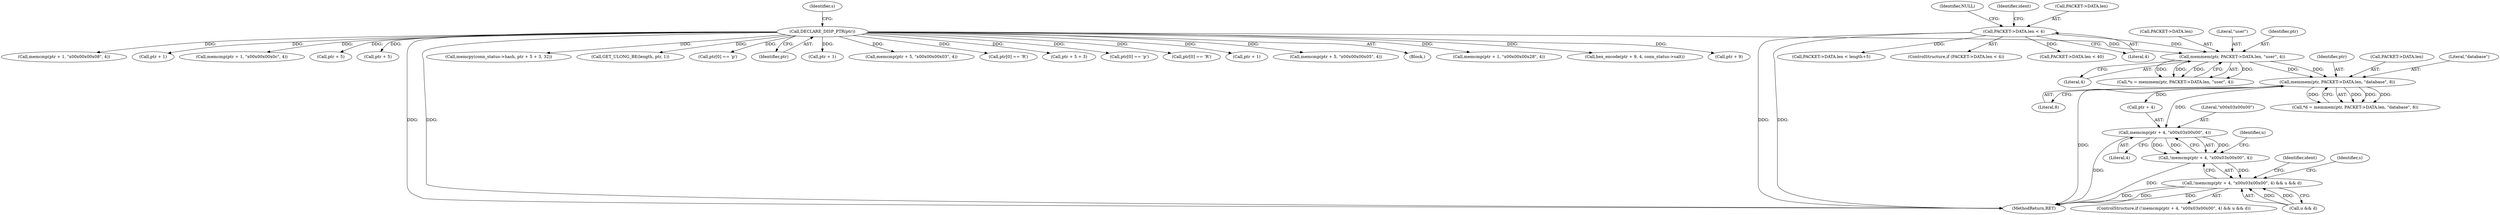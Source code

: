 digraph "0_ettercap_e3abe7d7585ecc420a7cab73313216613aadad5a@API" {
"1000193" [label="(Call,memcmp(ptr + 4, \"\x00\x03\x00\x00\", 4))"];
"1000181" [label="(Call,memmem(ptr, PACKET->DATA.len, \"database\", 8))"];
"1000169" [label="(Call,memmem(ptr, PACKET->DATA.len, \"user\", 4))"];
"1000114" [label="(Call,DECLARE_DISP_PTR(ptr))"];
"1000141" [label="(Call,PACKET->DATA.len < 4)"];
"1000192" [label="(Call,!memcmp(ptr + 4, \"\x00\x03\x00\x00\", 4))"];
"1000191" [label="(Call,!memcmp(ptr + 4, \"\x00\x03\x00\x00\", 4) && u && d)"];
"1000570" [label="(Call,ptr + 5)"];
"1000520" [label="(Call,ptr + 5)"];
"1000190" [label="(ControlStructure,if (!memcmp(ptr + 4, \"\x00\x03\x00\x00\", 4) && u && d))"];
"1000177" [label="(Literal,4)"];
"1000194" [label="(Call,ptr + 4)"];
"1000192" [label="(Call,!memcmp(ptr + 4, \"\x00\x03\x00\x00\", 4))"];
"1000114" [label="(Call,DECLARE_DISP_PTR(ptr))"];
"1000592" [label="(MethodReturn,RET)"];
"1000589" [label="(Identifier,ident)"];
"1000141" [label="(Call,PACKET->DATA.len < 4)"];
"1000200" [label="(Identifier,u)"];
"1000118" [label="(Identifier,s)"];
"1000324" [label="(Call,memcpy(conn_status->hash, ptr + 5 + 3, 32))"];
"1000390" [label="(Call,GET_ULONG_BE(length, ptr, 1))"];
"1000286" [label="(Call,ptr[0] == 'p')"];
"1000406" [label="(Call,PACKET->DATA.len < length+5)"];
"1000152" [label="(Identifier,ident)"];
"1000115" [label="(Identifier,ptr)"];
"1000513" [label="(Call,ptr + 1)"];
"1000569" [label="(Call,memcmp(ptr + 5, \"\x00\x00\x00\x03\", 4))"];
"1000182" [label="(Identifier,ptr)"];
"1000198" [label="(Literal,4)"];
"1000140" [label="(ControlStructure,if (PACKET->DATA.len < 4))"];
"1000142" [label="(Call,PACKET->DATA.len)"];
"1000191" [label="(Call,!memcmp(ptr + 4, \"\x00\x03\x00\x00\", 4) && u && d)"];
"1000505" [label="(Call,ptr[0] == 'R')"];
"1000171" [label="(Call,PACKET->DATA.len)"];
"1000183" [label="(Call,PACKET->DATA.len)"];
"1000197" [label="(Literal,\"\x00\x03\x00\x00\")"];
"1000205" [label="(Identifier,s)"];
"1000328" [label="(Call,ptr + 5 + 3)"];
"1000189" [label="(Literal,8)"];
"1000176" [label="(Literal,\"user\")"];
"1000376" [label="(Call,ptr[0] == 'p')"];
"1000555" [label="(Call,ptr[0] == 'R')"];
"1000301" [label="(Call,ptr + 1)"];
"1000170" [label="(Identifier,ptr)"];
"1000519" [label="(Call,memcmp(ptr + 5, \"\x00\x00\x00\x05\", 4))"];
"1000149" [label="(Identifier,NULL)"];
"1000113" [label="(Block,)"];
"1000312" [label="(Call,PACKET->DATA.len < 40)"];
"1000300" [label="(Call,memcmp(ptr + 1, \"\x00\x00\x00\x28\", 4))"];
"1000538" [label="(Call,hex_encode(ptr + 9, 4, conn_status->salt))"];
"1000539" [label="(Call,ptr + 9)"];
"1000188" [label="(Literal,\"database\")"];
"1000147" [label="(Literal,4)"];
"1000179" [label="(Call,*d = memmem(ptr, PACKET->DATA.len, \"database\", 8))"];
"1000562" [label="(Call,memcmp(ptr + 1, \"\x00\x00\x00\x08\", 4))"];
"1000193" [label="(Call,memcmp(ptr + 4, \"\x00\x03\x00\x00\", 4))"];
"1000181" [label="(Call,memmem(ptr, PACKET->DATA.len, \"database\", 8))"];
"1000167" [label="(Call,*u = memmem(ptr, PACKET->DATA.len, \"user\", 4))"];
"1000563" [label="(Call,ptr + 1)"];
"1000512" [label="(Call,memcmp(ptr + 1, \"\x00\x00\x00\x0c\", 4))"];
"1000199" [label="(Call,u && d)"];
"1000169" [label="(Call,memmem(ptr, PACKET->DATA.len, \"user\", 4))"];
"1000193" -> "1000192"  [label="AST: "];
"1000193" -> "1000198"  [label="CFG: "];
"1000194" -> "1000193"  [label="AST: "];
"1000197" -> "1000193"  [label="AST: "];
"1000198" -> "1000193"  [label="AST: "];
"1000192" -> "1000193"  [label="CFG: "];
"1000193" -> "1000592"  [label="DDG: "];
"1000193" -> "1000192"  [label="DDG: "];
"1000193" -> "1000192"  [label="DDG: "];
"1000193" -> "1000192"  [label="DDG: "];
"1000181" -> "1000193"  [label="DDG: "];
"1000181" -> "1000179"  [label="AST: "];
"1000181" -> "1000189"  [label="CFG: "];
"1000182" -> "1000181"  [label="AST: "];
"1000183" -> "1000181"  [label="AST: "];
"1000188" -> "1000181"  [label="AST: "];
"1000189" -> "1000181"  [label="AST: "];
"1000179" -> "1000181"  [label="CFG: "];
"1000181" -> "1000592"  [label="DDG: "];
"1000181" -> "1000179"  [label="DDG: "];
"1000181" -> "1000179"  [label="DDG: "];
"1000181" -> "1000179"  [label="DDG: "];
"1000181" -> "1000179"  [label="DDG: "];
"1000169" -> "1000181"  [label="DDG: "];
"1000169" -> "1000181"  [label="DDG: "];
"1000181" -> "1000194"  [label="DDG: "];
"1000169" -> "1000167"  [label="AST: "];
"1000169" -> "1000177"  [label="CFG: "];
"1000170" -> "1000169"  [label="AST: "];
"1000171" -> "1000169"  [label="AST: "];
"1000176" -> "1000169"  [label="AST: "];
"1000177" -> "1000169"  [label="AST: "];
"1000167" -> "1000169"  [label="CFG: "];
"1000169" -> "1000167"  [label="DDG: "];
"1000169" -> "1000167"  [label="DDG: "];
"1000169" -> "1000167"  [label="DDG: "];
"1000169" -> "1000167"  [label="DDG: "];
"1000114" -> "1000169"  [label="DDG: "];
"1000141" -> "1000169"  [label="DDG: "];
"1000114" -> "1000113"  [label="AST: "];
"1000114" -> "1000115"  [label="CFG: "];
"1000115" -> "1000114"  [label="AST: "];
"1000118" -> "1000114"  [label="CFG: "];
"1000114" -> "1000592"  [label="DDG: "];
"1000114" -> "1000592"  [label="DDG: "];
"1000114" -> "1000286"  [label="DDG: "];
"1000114" -> "1000300"  [label="DDG: "];
"1000114" -> "1000301"  [label="DDG: "];
"1000114" -> "1000324"  [label="DDG: "];
"1000114" -> "1000328"  [label="DDG: "];
"1000114" -> "1000376"  [label="DDG: "];
"1000114" -> "1000390"  [label="DDG: "];
"1000114" -> "1000505"  [label="DDG: "];
"1000114" -> "1000512"  [label="DDG: "];
"1000114" -> "1000513"  [label="DDG: "];
"1000114" -> "1000519"  [label="DDG: "];
"1000114" -> "1000520"  [label="DDG: "];
"1000114" -> "1000538"  [label="DDG: "];
"1000114" -> "1000539"  [label="DDG: "];
"1000114" -> "1000555"  [label="DDG: "];
"1000114" -> "1000562"  [label="DDG: "];
"1000114" -> "1000563"  [label="DDG: "];
"1000114" -> "1000569"  [label="DDG: "];
"1000114" -> "1000570"  [label="DDG: "];
"1000141" -> "1000140"  [label="AST: "];
"1000141" -> "1000147"  [label="CFG: "];
"1000142" -> "1000141"  [label="AST: "];
"1000147" -> "1000141"  [label="AST: "];
"1000149" -> "1000141"  [label="CFG: "];
"1000152" -> "1000141"  [label="CFG: "];
"1000141" -> "1000592"  [label="DDG: "];
"1000141" -> "1000592"  [label="DDG: "];
"1000141" -> "1000312"  [label="DDG: "];
"1000141" -> "1000406"  [label="DDG: "];
"1000192" -> "1000191"  [label="AST: "];
"1000200" -> "1000192"  [label="CFG: "];
"1000191" -> "1000192"  [label="CFG: "];
"1000192" -> "1000592"  [label="DDG: "];
"1000192" -> "1000191"  [label="DDG: "];
"1000191" -> "1000190"  [label="AST: "];
"1000191" -> "1000199"  [label="CFG: "];
"1000199" -> "1000191"  [label="AST: "];
"1000205" -> "1000191"  [label="CFG: "];
"1000589" -> "1000191"  [label="CFG: "];
"1000191" -> "1000592"  [label="DDG: "];
"1000191" -> "1000592"  [label="DDG: "];
"1000191" -> "1000592"  [label="DDG: "];
"1000199" -> "1000191"  [label="DDG: "];
"1000199" -> "1000191"  [label="DDG: "];
}
